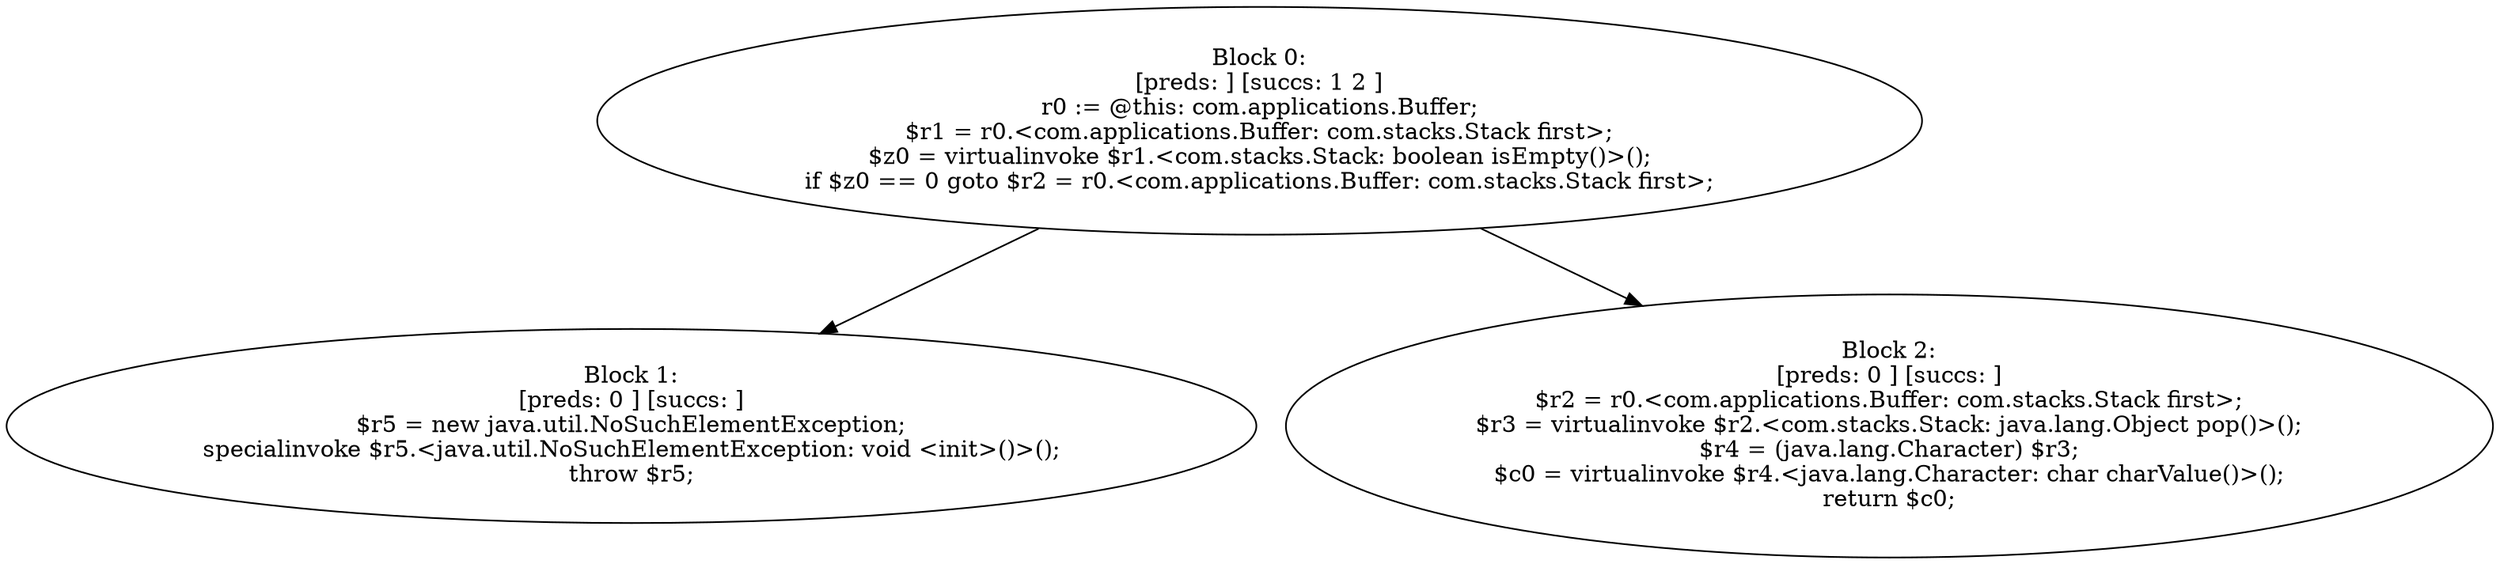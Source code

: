digraph "unitGraph" {
    "Block 0:
[preds: ] [succs: 1 2 ]
r0 := @this: com.applications.Buffer;
$r1 = r0.<com.applications.Buffer: com.stacks.Stack first>;
$z0 = virtualinvoke $r1.<com.stacks.Stack: boolean isEmpty()>();
if $z0 == 0 goto $r2 = r0.<com.applications.Buffer: com.stacks.Stack first>;
"
    "Block 1:
[preds: 0 ] [succs: ]
$r5 = new java.util.NoSuchElementException;
specialinvoke $r5.<java.util.NoSuchElementException: void <init>()>();
throw $r5;
"
    "Block 2:
[preds: 0 ] [succs: ]
$r2 = r0.<com.applications.Buffer: com.stacks.Stack first>;
$r3 = virtualinvoke $r2.<com.stacks.Stack: java.lang.Object pop()>();
$r4 = (java.lang.Character) $r3;
$c0 = virtualinvoke $r4.<java.lang.Character: char charValue()>();
return $c0;
"
    "Block 0:
[preds: ] [succs: 1 2 ]
r0 := @this: com.applications.Buffer;
$r1 = r0.<com.applications.Buffer: com.stacks.Stack first>;
$z0 = virtualinvoke $r1.<com.stacks.Stack: boolean isEmpty()>();
if $z0 == 0 goto $r2 = r0.<com.applications.Buffer: com.stacks.Stack first>;
"->"Block 1:
[preds: 0 ] [succs: ]
$r5 = new java.util.NoSuchElementException;
specialinvoke $r5.<java.util.NoSuchElementException: void <init>()>();
throw $r5;
";
    "Block 0:
[preds: ] [succs: 1 2 ]
r0 := @this: com.applications.Buffer;
$r1 = r0.<com.applications.Buffer: com.stacks.Stack first>;
$z0 = virtualinvoke $r1.<com.stacks.Stack: boolean isEmpty()>();
if $z0 == 0 goto $r2 = r0.<com.applications.Buffer: com.stacks.Stack first>;
"->"Block 2:
[preds: 0 ] [succs: ]
$r2 = r0.<com.applications.Buffer: com.stacks.Stack first>;
$r3 = virtualinvoke $r2.<com.stacks.Stack: java.lang.Object pop()>();
$r4 = (java.lang.Character) $r3;
$c0 = virtualinvoke $r4.<java.lang.Character: char charValue()>();
return $c0;
";
}
